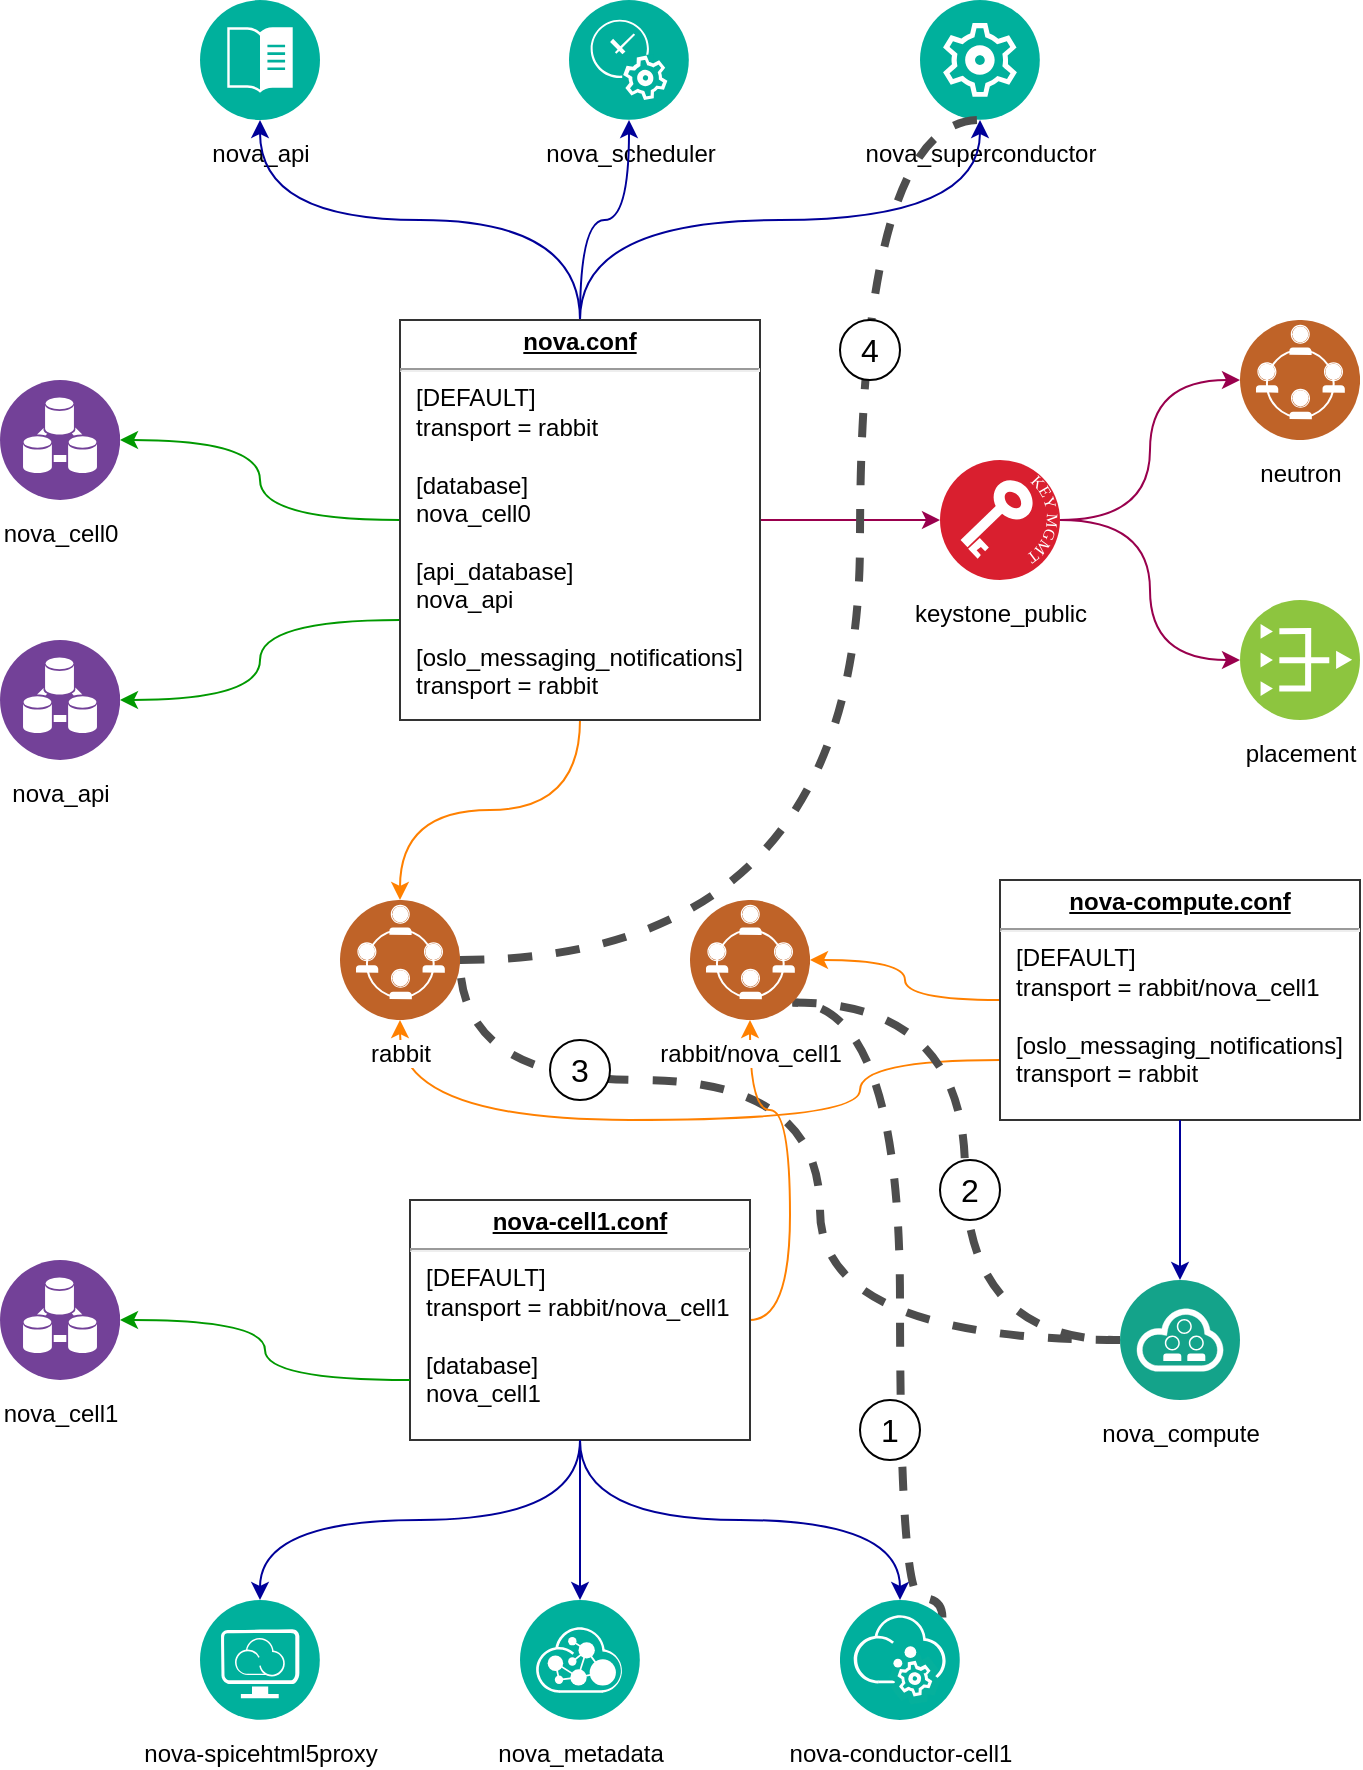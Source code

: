 <mxfile version="13.7.5" type="device"><diagram id="2f404044-711c-603c-8f00-f6bb4c023d3c" name="Page-1"><mxGraphModel dx="1021" dy="614" grid="1" gridSize="10" guides="1" tooltips="1" connect="1" arrows="1" fold="1" page="1" pageScale="1" pageWidth="1169" pageHeight="827" background="#ffffff" math="0" shadow="0"><root><mxCell id="0"/><mxCell id="1" parent="0"/><mxCell id="03AZvzxh0j0IR9UbLiRh-51" style="edgeStyle=orthogonalEdgeStyle;curved=1;rounded=0;orthogonalLoop=1;jettySize=auto;html=1;exitX=1;exitY=0.5;exitDx=0;exitDy=0;entryX=0;entryY=0.5;entryDx=0;entryDy=0;endSize=6;targetPerimeterSpacing=0;strokeColor=#99004D;strokeWidth=1;fillColor=#B266FF;gradientColor=none;fontSize=12;" parent="1" source="03AZvzxh0j0IR9UbLiRh-2" target="03AZvzxh0j0IR9UbLiRh-6" edge="1"><mxGeometry relative="1" as="geometry"/></mxCell><mxCell id="03AZvzxh0j0IR9UbLiRh-52" style="edgeStyle=orthogonalEdgeStyle;curved=1;rounded=0;orthogonalLoop=1;jettySize=auto;html=1;exitX=1;exitY=0.5;exitDx=0;exitDy=0;entryX=0;entryY=0.5;entryDx=0;entryDy=0;endSize=6;targetPerimeterSpacing=0;strokeColor=#99004D;strokeWidth=1;fillColor=#B266FF;gradientColor=none;fontSize=12;" parent="1" source="03AZvzxh0j0IR9UbLiRh-2" target="03AZvzxh0j0IR9UbLiRh-7" edge="1"><mxGeometry relative="1" as="geometry"/></mxCell><mxCell id="03AZvzxh0j0IR9UbLiRh-2" value="&lt;font color=&quot;#000000&quot;&gt;keystone_public&lt;/font&gt;" style="aspect=fixed;perimeter=ellipsePerimeter;html=1;align=center;shadow=0;dashed=0;fontColor=#4277BB;labelBackgroundColor=#ffffff;fontSize=12;spacingTop=3;image;image=img/lib/ibm/blockchain/key_management.svg;" parent="1" vertex="1"><mxGeometry x="710" y="390" width="60" height="60" as="geometry"/></mxCell><mxCell id="03AZvzxh0j0IR9UbLiRh-6" value="&lt;font color=&quot;#000000&quot;&gt;neutron&lt;/font&gt;" style="aspect=fixed;perimeter=ellipsePerimeter;html=1;align=center;shadow=0;dashed=0;fontColor=#4277BB;labelBackgroundColor=#ffffff;fontSize=12;spacingTop=3;image;image=img/lib/ibm/social/networking.svg;" parent="1" vertex="1"><mxGeometry x="860" y="320" width="60" height="60" as="geometry"/></mxCell><mxCell id="03AZvzxh0j0IR9UbLiRh-7" value="&lt;font color=&quot;#000000&quot;&gt;placement&lt;/font&gt;" style="aspect=fixed;perimeter=ellipsePerimeter;html=1;align=center;shadow=0;dashed=0;fontColor=#4277BB;labelBackgroundColor=#ffffff;fontSize=12;spacingTop=3;image;image=img/lib/ibm/vpc/PublicGateway.svg;" parent="1" vertex="1"><mxGeometry x="860" y="460" width="60" height="60" as="geometry"/></mxCell><mxCell id="03AZvzxh0j0IR9UbLiRh-8" value="&lt;font color=&quot;#000000&quot;&gt;nova_api&lt;/font&gt;" style="aspect=fixed;perimeter=ellipsePerimeter;html=1;align=center;shadow=0;dashed=0;fontColor=#4277BB;labelBackgroundColor=#ffffff;fontSize=12;spacingTop=3;image;image=img/lib/ibm/management/content_management.svg;" parent="1" vertex="1"><mxGeometry x="340" y="160" width="60" height="60" as="geometry"/></mxCell><mxCell id="03AZvzxh0j0IR9UbLiRh-9" value="&lt;font color=&quot;#000000&quot;&gt;nova_metadata&lt;/font&gt;" style="aspect=fixed;perimeter=ellipsePerimeter;html=1;align=center;shadow=0;dashed=0;fontColor=#4277BB;labelBackgroundColor=#ffffff;fontSize=12;spacingTop=3;image;image=img/lib/ibm/management/api_management.svg;" parent="1" vertex="1"><mxGeometry x="500" y="960" width="60" height="60" as="geometry"/></mxCell><mxCell id="03AZvzxh0j0IR9UbLiRh-77" style="edgeStyle=orthogonalEdgeStyle;curved=1;rounded=0;orthogonalLoop=1;jettySize=auto;html=1;exitX=0;exitY=0.5;exitDx=0;exitDy=0;entryX=1;entryY=0.5;entryDx=0;entryDy=0;dashed=1;endArrow=none;endFill=0;endSize=6;targetPerimeterSpacing=0;strokeColor=#4D4D4D;strokeWidth=4;fillColor=#B266FF;gradientColor=none;fontSize=12;" parent="1" source="03AZvzxh0j0IR9UbLiRh-10" target="03AZvzxh0j0IR9UbLiRh-72" edge="1"><mxGeometry relative="1" as="geometry"><Array as="points"><mxPoint x="650" y="830"/><mxPoint x="650" y="700"/><mxPoint x="470" y="700"/></Array></mxGeometry></mxCell><mxCell id="03AZvzxh0j0IR9UbLiRh-10" value="&lt;font color=&quot;#000000&quot;&gt;nova_compute&lt;/font&gt;" style="aspect=fixed;perimeter=ellipsePerimeter;html=1;align=center;shadow=0;dashed=0;fontColor=#4277BB;labelBackgroundColor=#ffffff;fontSize=12;spacingTop=3;image;image=img/lib/ibm/management/cloud_management.svg;" parent="1" vertex="1"><mxGeometry x="800" y="800" width="60" height="60" as="geometry"/></mxCell><mxCell id="03AZvzxh0j0IR9UbLiRh-11" value="&lt;font color=&quot;#000000&quot;&gt;nova_superconductor&lt;/font&gt;" style="aspect=fixed;perimeter=ellipsePerimeter;html=1;align=center;shadow=0;dashed=0;fontColor=#4277BB;labelBackgroundColor=#ffffff;fontSize=12;spacingTop=3;image;image=img/lib/ibm/management/management.svg;" parent="1" vertex="1"><mxGeometry x="700" y="160" width="60" height="60" as="geometry"/></mxCell><mxCell id="03AZvzxh0j0IR9UbLiRh-75" style="edgeStyle=orthogonalEdgeStyle;curved=1;rounded=0;orthogonalLoop=1;jettySize=auto;html=1;exitX=1;exitY=0;exitDx=0;exitDy=0;entryX=1;entryY=1;entryDx=0;entryDy=0;dashed=1;endSize=6;targetPerimeterSpacing=0;strokeColor=#4D4D4D;strokeWidth=4;fillColor=#B266FF;gradientColor=none;fontSize=12;endArrow=none;endFill=0;" parent="1" source="03AZvzxh0j0IR9UbLiRh-12" target="03AZvzxh0j0IR9UbLiRh-73" edge="1"><mxGeometry relative="1" as="geometry"><Array as="points"><mxPoint x="690" y="959"/><mxPoint x="690" y="661"/></Array></mxGeometry></mxCell><mxCell id="03AZvzxh0j0IR9UbLiRh-12" value="&lt;font color=&quot;#000000&quot; style=&quot;background-color: rgb(255 , 255 , 255)&quot;&gt;nova-conductor-cell1&lt;/font&gt;" style="aspect=fixed;perimeter=ellipsePerimeter;html=1;align=center;shadow=0;dashed=0;fontColor=#4277BB;labelBackgroundColor=#ffffff;fontSize=12;spacingTop=3;image;image=img/lib/ibm/management/data_services.svg;" parent="1" vertex="1"><mxGeometry x="660" y="960" width="60" height="60" as="geometry"/></mxCell><mxCell id="03AZvzxh0j0IR9UbLiRh-15" value="&lt;font color=&quot;#000000&quot;&gt;nova_scheduler&lt;/font&gt;" style="aspect=fixed;perimeter=ellipsePerimeter;html=1;align=center;shadow=0;dashed=0;fontColor=#4277BB;labelBackgroundColor=#ffffff;fontSize=12;spacingTop=3;image;image=img/lib/ibm/management/it_service_management.svg;" parent="1" vertex="1"><mxGeometry x="524.5" y="160" width="60" height="60" as="geometry"/></mxCell><mxCell id="03AZvzxh0j0IR9UbLiRh-16" value="&lt;font color=&quot;#000000&quot;&gt;nova-spicehtml5proxy&lt;/font&gt;" style="aspect=fixed;perimeter=ellipsePerimeter;html=1;align=center;shadow=0;dashed=0;fontColor=#4277BB;labelBackgroundColor=#ffffff;fontSize=12;spacingTop=3;image;image=img/lib/ibm/management/provider_cloud_portal_service.svg;" parent="1" vertex="1"><mxGeometry x="340" y="960" width="60" height="60" as="geometry"/></mxCell><mxCell id="03AZvzxh0j0IR9UbLiRh-23" value="&lt;font color=&quot;#000000&quot;&gt;nova_cell1&lt;/font&gt;" style="aspect=fixed;perimeter=ellipsePerimeter;html=1;align=center;shadow=0;dashed=0;fontColor=#4277BB;labelBackgroundColor=#ffffff;fontSize=12;spacingTop=3;image;image=img/lib/ibm/analytics/data_integration.svg;" parent="1" vertex="1"><mxGeometry x="240" y="790" width="60" height="60" as="geometry"/></mxCell><mxCell id="03AZvzxh0j0IR9UbLiRh-24" value="&lt;font color=&quot;#000000&quot;&gt;nova_cell0&lt;/font&gt;" style="aspect=fixed;perimeter=ellipsePerimeter;html=1;align=center;shadow=0;dashed=0;fontColor=#4277BB;labelBackgroundColor=#ffffff;fontSize=12;spacingTop=3;image;image=img/lib/ibm/analytics/data_integration.svg;" parent="1" vertex="1"><mxGeometry x="240" y="350" width="60" height="60" as="geometry"/></mxCell><mxCell id="03AZvzxh0j0IR9UbLiRh-25" value="&lt;font color=&quot;#000000&quot;&gt;nova_api&lt;/font&gt;" style="aspect=fixed;perimeter=ellipsePerimeter;html=1;align=center;shadow=0;dashed=0;fontColor=#4277BB;labelBackgroundColor=#ffffff;fontSize=12;spacingTop=3;image;image=img/lib/ibm/analytics/data_integration.svg;" parent="1" vertex="1"><mxGeometry x="240" y="480" width="60" height="60" as="geometry"/></mxCell><mxCell id="03AZvzxh0j0IR9UbLiRh-43" style="edgeStyle=orthogonalEdgeStyle;curved=1;rounded=0;orthogonalLoop=1;jettySize=auto;html=1;exitX=0.5;exitY=0;exitDx=0;exitDy=0;entryX=0.5;entryY=1;entryDx=0;entryDy=0;endSize=6;targetPerimeterSpacing=0;strokeColor=#000099;strokeWidth=1;fillColor=#B266FF;gradientColor=none;fontSize=12;" parent="1" source="03AZvzxh0j0IR9UbLiRh-31" target="03AZvzxh0j0IR9UbLiRh-8" edge="1"><mxGeometry relative="1" as="geometry"/></mxCell><mxCell id="03AZvzxh0j0IR9UbLiRh-44" style="edgeStyle=orthogonalEdgeStyle;curved=1;rounded=0;orthogonalLoop=1;jettySize=auto;html=1;endSize=6;targetPerimeterSpacing=0;strokeColor=#000099;strokeWidth=1;fillColor=#B266FF;gradientColor=none;fontSize=12;exitX=0.5;exitY=1;exitDx=0;exitDy=0;" parent="1" source="03AZvzxh0j0IR9UbLiRh-32" target="03AZvzxh0j0IR9UbLiRh-9" edge="1"><mxGeometry relative="1" as="geometry"><mxPoint x="1060" y="590" as="sourcePoint"/></mxGeometry></mxCell><mxCell id="03AZvzxh0j0IR9UbLiRh-45" style="edgeStyle=orthogonalEdgeStyle;curved=1;rounded=0;orthogonalLoop=1;jettySize=auto;html=1;exitX=0.5;exitY=0;exitDx=0;exitDy=0;entryX=0.5;entryY=1;entryDx=0;entryDy=0;endSize=6;targetPerimeterSpacing=0;strokeColor=#000099;strokeWidth=1;fillColor=#B266FF;gradientColor=none;fontSize=12;" parent="1" source="03AZvzxh0j0IR9UbLiRh-31" target="03AZvzxh0j0IR9UbLiRh-11" edge="1"><mxGeometry relative="1" as="geometry"/></mxCell><mxCell id="03AZvzxh0j0IR9UbLiRh-46" style="edgeStyle=orthogonalEdgeStyle;curved=1;rounded=0;orthogonalLoop=1;jettySize=auto;html=1;exitX=0.5;exitY=0;exitDx=0;exitDy=0;entryX=0.5;entryY=1;entryDx=0;entryDy=0;endSize=6;targetPerimeterSpacing=0;strokeColor=#000099;strokeWidth=1;fillColor=#B266FF;gradientColor=none;fontSize=12;" parent="1" source="03AZvzxh0j0IR9UbLiRh-31" target="03AZvzxh0j0IR9UbLiRh-15" edge="1"><mxGeometry relative="1" as="geometry"/></mxCell><mxCell id="03AZvzxh0j0IR9UbLiRh-47" style="edgeStyle=orthogonalEdgeStyle;curved=1;rounded=0;orthogonalLoop=1;jettySize=auto;html=1;exitX=0;exitY=0.5;exitDx=0;exitDy=0;entryX=1;entryY=0.5;entryDx=0;entryDy=0;endSize=6;targetPerimeterSpacing=0;strokeColor=#009900;strokeWidth=1;fillColor=#B266FF;gradientColor=none;fontSize=12;" parent="1" source="03AZvzxh0j0IR9UbLiRh-31" target="03AZvzxh0j0IR9UbLiRh-24" edge="1"><mxGeometry relative="1" as="geometry"/></mxCell><mxCell id="03AZvzxh0j0IR9UbLiRh-48" style="edgeStyle=orthogonalEdgeStyle;curved=1;rounded=0;orthogonalLoop=1;jettySize=auto;html=1;exitX=0;exitY=0.75;exitDx=0;exitDy=0;entryX=1;entryY=0.5;entryDx=0;entryDy=0;endSize=6;targetPerimeterSpacing=0;strokeColor=#009900;strokeWidth=1;fillColor=#B266FF;gradientColor=none;fontSize=12;" parent="1" source="03AZvzxh0j0IR9UbLiRh-31" target="03AZvzxh0j0IR9UbLiRh-25" edge="1"><mxGeometry relative="1" as="geometry"/></mxCell><mxCell id="03AZvzxh0j0IR9UbLiRh-49" style="edgeStyle=orthogonalEdgeStyle;curved=1;rounded=0;orthogonalLoop=1;jettySize=auto;html=1;exitX=1;exitY=0.5;exitDx=0;exitDy=0;entryX=0;entryY=0.5;entryDx=0;entryDy=0;endSize=6;targetPerimeterSpacing=0;strokeColor=#99004D;strokeWidth=1;fillColor=#B266FF;gradientColor=none;fontSize=12;" parent="1" source="03AZvzxh0j0IR9UbLiRh-31" target="03AZvzxh0j0IR9UbLiRh-2" edge="1"><mxGeometry relative="1" as="geometry"/></mxCell><mxCell id="03AZvzxh0j0IR9UbLiRh-53" style="edgeStyle=orthogonalEdgeStyle;curved=1;rounded=0;orthogonalLoop=1;jettySize=auto;html=1;exitX=0.5;exitY=1;exitDx=0;exitDy=0;endSize=6;targetPerimeterSpacing=0;strokeColor=#FF8000;strokeWidth=1;fillColor=#B266FF;gradientColor=none;fontSize=12;entryX=0.5;entryY=0;entryDx=0;entryDy=0;" parent="1" source="03AZvzxh0j0IR9UbLiRh-31" target="03AZvzxh0j0IR9UbLiRh-72" edge="1"><mxGeometry relative="1" as="geometry"><mxPoint x="530" y="580" as="targetPoint"/></mxGeometry></mxCell><mxCell id="03AZvzxh0j0IR9UbLiRh-31" value="&lt;p style=&quot;margin: 0px ; margin-top: 4px ; text-align: center ; text-decoration: underline&quot;&gt;&lt;b&gt;nova.conf&lt;/b&gt;&lt;/p&gt;&lt;hr&gt;&lt;p style=&quot;margin: 0px 0px 0px 8px&quot;&gt;[DEFAULT]&lt;/p&gt;&lt;p style=&quot;margin: 0px 0px 0px 8px&quot;&gt;transport = rabbit&lt;/p&gt;&lt;p style=&quot;margin: 0px 0px 0px 8px&quot;&gt;&lt;br&gt;&lt;/p&gt;&lt;p style=&quot;margin: 0px 0px 0px 8px&quot;&gt;[database]&lt;/p&gt;&lt;p style=&quot;margin: 0px 0px 0px 8px&quot;&gt;nova_cell0&lt;/p&gt;&lt;p style=&quot;margin: 0px 0px 0px 8px&quot;&gt;&lt;br&gt;&lt;/p&gt;&lt;p style=&quot;margin: 0px 0px 0px 8px&quot;&gt;[api_database]&lt;/p&gt;&lt;p style=&quot;margin: 0px 0px 0px 8px&quot;&gt;nova_api&lt;/p&gt;&lt;p style=&quot;margin: 0px 0px 0px 8px&quot;&gt;&lt;br&gt;&lt;/p&gt;&lt;p style=&quot;margin: 0px 0px 0px 8px&quot;&gt;[oslo_messaging_notifications]&lt;/p&gt;&lt;p style=&quot;margin: 0px 0px 0px 8px&quot;&gt;transport = rabbit&lt;/p&gt;" style="verticalAlign=top;align=left;overflow=fill;fontSize=12;fontFamily=Helvetica;html=1;strokeColor=#333333;" parent="1" vertex="1"><mxGeometry x="440" y="320" width="180" height="200" as="geometry"/></mxCell><mxCell id="03AZvzxh0j0IR9UbLiRh-54" style="edgeStyle=orthogonalEdgeStyle;curved=1;rounded=0;orthogonalLoop=1;jettySize=auto;html=1;exitX=1;exitY=0.5;exitDx=0;exitDy=0;endSize=6;targetPerimeterSpacing=0;strokeColor=#FF8000;strokeWidth=1;fillColor=#B266FF;gradientColor=none;fontSize=12;entryX=0.5;entryY=1;entryDx=0;entryDy=0;" parent="1" source="03AZvzxh0j0IR9UbLiRh-32" target="03AZvzxh0j0IR9UbLiRh-73" edge="1"><mxGeometry relative="1" as="geometry"><mxPoint x="520" y="660" as="targetPoint"/></mxGeometry></mxCell><mxCell id="03AZvzxh0j0IR9UbLiRh-32" value="&lt;p style=&quot;margin: 0px ; margin-top: 4px ; text-align: center ; text-decoration: underline&quot;&gt;&lt;b&gt;nova-cell1.conf&lt;/b&gt;&lt;/p&gt;&lt;hr&gt;&lt;p style=&quot;margin: 0px 0px 0px 8px&quot;&gt;[DEFAULT]&lt;/p&gt;&lt;p style=&quot;margin: 0px 0px 0px 8px&quot;&gt;transport = rabbit/nova_cell1&lt;/p&gt;&lt;p style=&quot;margin: 0px 0px 0px 8px&quot;&gt;&lt;br&gt;&lt;/p&gt;&lt;p style=&quot;margin: 0px 0px 0px 8px&quot;&gt;[database]&lt;/p&gt;&lt;p style=&quot;margin: 0px 0px 0px 8px&quot;&gt;nova_cell1&lt;/p&gt;" style="verticalAlign=top;align=left;overflow=fill;fontSize=12;fontFamily=Helvetica;html=1;strokeColor=#333333;" parent="1" vertex="1"><mxGeometry x="445" y="760" width="170" height="120" as="geometry"/></mxCell><mxCell id="03AZvzxh0j0IR9UbLiRh-55" style="edgeStyle=orthogonalEdgeStyle;curved=1;rounded=0;orthogonalLoop=1;jettySize=auto;html=1;exitX=0;exitY=0.75;exitDx=0;exitDy=0;endSize=6;targetPerimeterSpacing=0;strokeColor=#FF8000;strokeWidth=1;fillColor=#B266FF;gradientColor=none;fontSize=12;entryX=0.5;entryY=1;entryDx=0;entryDy=0;" parent="1" source="03AZvzxh0j0IR9UbLiRh-33" target="03AZvzxh0j0IR9UbLiRh-72" edge="1"><mxGeometry relative="1" as="geometry"><mxPoint x="670" y="590" as="targetPoint"/><Array as="points"><mxPoint x="670" y="690"/><mxPoint x="670" y="720"/><mxPoint x="440" y="720"/></Array></mxGeometry></mxCell><mxCell id="03AZvzxh0j0IR9UbLiRh-56" style="edgeStyle=orthogonalEdgeStyle;curved=1;rounded=0;orthogonalLoop=1;jettySize=auto;html=1;exitX=0;exitY=0.5;exitDx=0;exitDy=0;endSize=6;targetPerimeterSpacing=0;strokeColor=#FF8000;strokeWidth=1;fillColor=#B266FF;gradientColor=none;fontSize=12;entryX=1;entryY=0.5;entryDx=0;entryDy=0;" parent="1" source="03AZvzxh0j0IR9UbLiRh-33" target="03AZvzxh0j0IR9UbLiRh-73" edge="1"><mxGeometry relative="1" as="geometry"><mxPoint x="670" y="650" as="targetPoint"/></mxGeometry></mxCell><mxCell id="03AZvzxh0j0IR9UbLiRh-33" value="&lt;p style=&quot;margin: 0px ; margin-top: 4px ; text-align: center ; text-decoration: underline&quot;&gt;&lt;b&gt;nova-compute.conf&lt;/b&gt;&lt;/p&gt;&lt;hr&gt;&lt;p style=&quot;margin: 0px 0px 0px 8px&quot;&gt;[DEFAULT]&lt;/p&gt;&lt;p style=&quot;margin: 0px 0px 0px 8px&quot;&gt;transport = rabbit/nova_cell1&lt;/p&gt;&lt;p style=&quot;margin: 0px 0px 0px 8px&quot;&gt;&lt;br&gt;&lt;/p&gt;&lt;p style=&quot;margin: 0px 0px 0px 8px&quot;&gt;[oslo_messaging_notifications]&lt;/p&gt;&lt;p style=&quot;margin: 0px 0px 0px 8px&quot;&gt;transport = rabbit&lt;/p&gt;" style="verticalAlign=top;align=left;overflow=fill;fontSize=12;fontFamily=Helvetica;html=1;strokeColor=#333333;" parent="1" vertex="1"><mxGeometry x="740" y="600" width="180" height="120" as="geometry"/></mxCell><mxCell id="03AZvzxh0j0IR9UbLiRh-57" style="edgeStyle=orthogonalEdgeStyle;curved=1;rounded=0;orthogonalLoop=1;jettySize=auto;html=1;exitX=0;exitY=0.75;exitDx=0;exitDy=0;entryX=1;entryY=0.5;entryDx=0;entryDy=0;endSize=6;targetPerimeterSpacing=0;strokeColor=#009900;strokeWidth=1;fillColor=#B266FF;gradientColor=none;fontSize=12;" parent="1" source="03AZvzxh0j0IR9UbLiRh-32" target="03AZvzxh0j0IR9UbLiRh-23" edge="1"><mxGeometry relative="1" as="geometry"><mxPoint x="710" y="860" as="sourcePoint"/><mxPoint x="570" y="890" as="targetPoint"/></mxGeometry></mxCell><mxCell id="03AZvzxh0j0IR9UbLiRh-58" style="edgeStyle=orthogonalEdgeStyle;curved=1;rounded=0;orthogonalLoop=1;jettySize=auto;html=1;exitX=0.5;exitY=1;exitDx=0;exitDy=0;entryX=0.5;entryY=0;entryDx=0;entryDy=0;endSize=6;targetPerimeterSpacing=0;strokeColor=#000099;strokeWidth=1;fillColor=#B266FF;gradientColor=none;fontSize=12;" parent="1" source="03AZvzxh0j0IR9UbLiRh-32" target="03AZvzxh0j0IR9UbLiRh-12" edge="1"><mxGeometry relative="1" as="geometry"><mxPoint x="445" y="1150" as="sourcePoint"/><mxPoint x="625" y="1060" as="targetPoint"/></mxGeometry></mxCell><mxCell id="03AZvzxh0j0IR9UbLiRh-59" style="edgeStyle=orthogonalEdgeStyle;curved=1;rounded=0;orthogonalLoop=1;jettySize=auto;html=1;exitX=0.5;exitY=1;exitDx=0;exitDy=0;entryX=0.5;entryY=0;entryDx=0;entryDy=0;endSize=6;targetPerimeterSpacing=0;strokeColor=#000099;strokeWidth=1;fillColor=#B266FF;gradientColor=none;fontSize=12;" parent="1" source="03AZvzxh0j0IR9UbLiRh-32" target="03AZvzxh0j0IR9UbLiRh-16" edge="1"><mxGeometry relative="1" as="geometry"><mxPoint x="445" y="1150" as="sourcePoint"/><mxPoint x="625" y="1060" as="targetPoint"/></mxGeometry></mxCell><mxCell id="03AZvzxh0j0IR9UbLiRh-61" style="edgeStyle=orthogonalEdgeStyle;curved=1;rounded=0;orthogonalLoop=1;jettySize=auto;html=1;exitX=0.5;exitY=1;exitDx=0;exitDy=0;entryX=0.5;entryY=0;entryDx=0;entryDy=0;endSize=6;targetPerimeterSpacing=0;strokeColor=#000099;strokeWidth=1;fillColor=#B266FF;gradientColor=none;fontSize=12;" parent="1" source="03AZvzxh0j0IR9UbLiRh-33" target="03AZvzxh0j0IR9UbLiRh-10" edge="1"><mxGeometry relative="1" as="geometry"><mxPoint x="540" y="860" as="sourcePoint"/><mxPoint x="620" y="930" as="targetPoint"/></mxGeometry></mxCell><mxCell id="03AZvzxh0j0IR9UbLiRh-78" style="edgeStyle=orthogonalEdgeStyle;curved=1;rounded=0;orthogonalLoop=1;jettySize=auto;html=1;exitX=1;exitY=0.5;exitDx=0;exitDy=0;entryX=0.5;entryY=1;entryDx=0;entryDy=0;dashed=1;endArrow=none;endFill=0;endSize=6;targetPerimeterSpacing=0;strokeColor=#4D4D4D;strokeWidth=4;fillColor=#B266FF;gradientColor=none;fontSize=12;" parent="1" source="03AZvzxh0j0IR9UbLiRh-72" target="03AZvzxh0j0IR9UbLiRh-11" edge="1"><mxGeometry relative="1" as="geometry"><Array as="points"><mxPoint x="670" y="640"/><mxPoint x="670" y="220"/></Array></mxGeometry></mxCell><mxCell id="03AZvzxh0j0IR9UbLiRh-72" value="&lt;font color=&quot;#000000&quot;&gt;rabbit&lt;/font&gt;" style="aspect=fixed;perimeter=ellipsePerimeter;html=1;align=center;shadow=0;dashed=0;fontColor=#4277BB;labelBackgroundColor=#ffffff;fontSize=12;spacingTop=3;image;image=img/lib/ibm/social/networking.svg;strokeColor=#333333;" parent="1" vertex="1"><mxGeometry x="410" y="610" width="60" height="60" as="geometry"/></mxCell><mxCell id="03AZvzxh0j0IR9UbLiRh-76" style="edgeStyle=orthogonalEdgeStyle;curved=1;rounded=0;orthogonalLoop=1;jettySize=auto;html=1;exitX=1;exitY=1;exitDx=0;exitDy=0;entryX=0;entryY=0.5;entryDx=0;entryDy=0;dashed=1;endArrow=none;endFill=0;endSize=6;targetPerimeterSpacing=0;strokeColor=#4D4D4D;strokeWidth=4;fillColor=#B266FF;gradientColor=none;fontSize=12;" parent="1" source="03AZvzxh0j0IR9UbLiRh-73" target="03AZvzxh0j0IR9UbLiRh-10" edge="1"><mxGeometry relative="1" as="geometry"/></mxCell><mxCell id="03AZvzxh0j0IR9UbLiRh-73" value="&lt;font color=&quot;#000000&quot;&gt;rabbit/nova_cell1&lt;/font&gt;" style="aspect=fixed;perimeter=ellipsePerimeter;html=1;align=center;shadow=0;dashed=0;fontColor=#4277BB;labelBackgroundColor=#ffffff;fontSize=12;spacingTop=3;image;image=img/lib/ibm/social/networking.svg;strokeColor=#333333;" parent="1" vertex="1"><mxGeometry x="585" y="610" width="60" height="60" as="geometry"/></mxCell><mxCell id="xcWmHr5xhzVl2nkIWJjh-2" value="&lt;font style=&quot;font-size: 16px&quot;&gt;1&lt;/font&gt;" style="ellipse;whiteSpace=wrap;html=1;aspect=fixed;" parent="1" vertex="1"><mxGeometry x="670" y="860" width="30" height="30" as="geometry"/></mxCell><mxCell id="xcWmHr5xhzVl2nkIWJjh-3" value="&lt;font style=&quot;font-size: 16px&quot;&gt;2&lt;/font&gt;" style="ellipse;whiteSpace=wrap;html=1;aspect=fixed;" parent="1" vertex="1"><mxGeometry x="710" y="740" width="30" height="30" as="geometry"/></mxCell><mxCell id="xcWmHr5xhzVl2nkIWJjh-4" value="&lt;font style=&quot;font-size: 16px&quot;&gt;3&lt;/font&gt;" style="ellipse;whiteSpace=wrap;html=1;aspect=fixed;" parent="1" vertex="1"><mxGeometry x="515" y="680" width="30" height="30" as="geometry"/></mxCell><mxCell id="xcWmHr5xhzVl2nkIWJjh-5" value="&lt;font style=&quot;font-size: 16px&quot;&gt;4&lt;/font&gt;" style="ellipse;whiteSpace=wrap;html=1;aspect=fixed;" parent="1" vertex="1"><mxGeometry x="660" y="320" width="30" height="30" as="geometry"/></mxCell></root></mxGraphModel></diagram></mxfile>